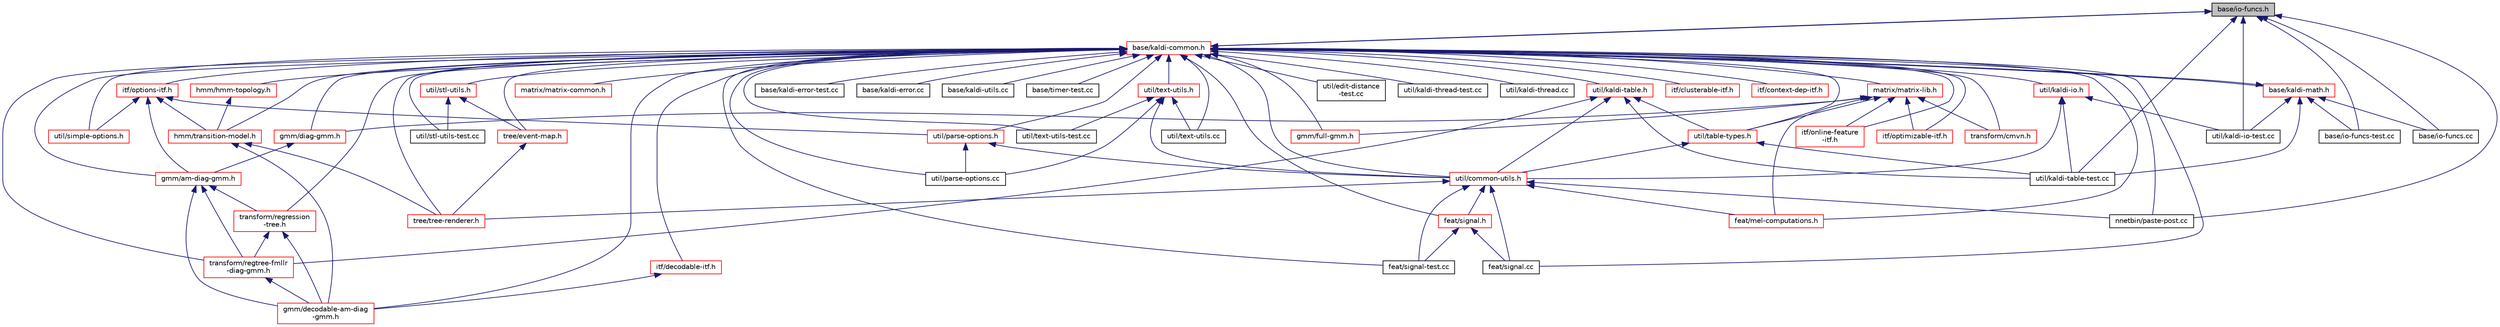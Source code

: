 digraph "base/io-funcs.h"
{
  edge [fontname="Helvetica",fontsize="10",labelfontname="Helvetica",labelfontsize="10"];
  node [fontname="Helvetica",fontsize="10",shape=record];
  Node24 [label="base/io-funcs.h",height=0.2,width=0.4,color="black", fillcolor="grey75", style="filled", fontcolor="black"];
  Node24 -> Node25 [dir="back",color="midnightblue",fontsize="10",style="solid",fontname="Helvetica"];
  Node25 [label="base/kaldi-common.h",height=0.2,width=0.4,color="red", fillcolor="white", style="filled",URL="$kaldi-common_8h.html"];
  Node25 -> Node26 [dir="back",color="midnightblue",fontsize="10",style="solid",fontname="Helvetica"];
  Node26 [label="itf/clusterable-itf.h",height=0.2,width=0.4,color="red", fillcolor="white", style="filled",URL="$clusterable-itf_8h.html"];
  Node25 -> Node24 [dir="back",color="midnightblue",fontsize="10",style="solid",fontname="Helvetica"];
  Node25 -> Node594 [dir="back",color="midnightblue",fontsize="10",style="solid",fontname="Helvetica"];
  Node594 [label="base/kaldi-math.h",height=0.2,width=0.4,color="red", fillcolor="white", style="filled",URL="$kaldi-math_8h.html"];
  Node594 -> Node25 [dir="back",color="midnightblue",fontsize="10",style="solid",fontname="Helvetica"];
  Node594 -> Node595 [dir="back",color="midnightblue",fontsize="10",style="solid",fontname="Helvetica"];
  Node595 [label="base/io-funcs-test.cc",height=0.2,width=0.4,color="black", fillcolor="white", style="filled",URL="$io-funcs-test_8cc.html"];
  Node594 -> Node596 [dir="back",color="midnightblue",fontsize="10",style="solid",fontname="Helvetica"];
  Node596 [label="base/io-funcs.cc",height=0.2,width=0.4,color="black", fillcolor="white", style="filled",URL="$io-funcs_8cc.html"];
  Node594 -> Node599 [dir="back",color="midnightblue",fontsize="10",style="solid",fontname="Helvetica"];
  Node599 [label="util/kaldi-io-test.cc",height=0.2,width=0.4,color="black", fillcolor="white", style="filled",URL="$kaldi-io-test_8cc.html"];
  Node594 -> Node601 [dir="back",color="midnightblue",fontsize="10",style="solid",fontname="Helvetica"];
  Node601 [label="util/kaldi-table-test.cc",height=0.2,width=0.4,color="black", fillcolor="white", style="filled",URL="$kaldi-table-test_8cc.html"];
  Node25 -> Node806 [dir="back",color="midnightblue",fontsize="10",style="solid",fontname="Helvetica"];
  Node806 [label="itf/context-dep-itf.h",height=0.2,width=0.4,color="red", fillcolor="white", style="filled",URL="$context-dep-itf_8h.html"];
  Node25 -> Node807 [dir="back",color="midnightblue",fontsize="10",style="solid",fontname="Helvetica"];
  Node807 [label="itf/decodable-itf.h",height=0.2,width=0.4,color="red", fillcolor="white", style="filled",URL="$decodable-itf_8h.html"];
  Node807 -> Node57 [dir="back",color="midnightblue",fontsize="10",style="solid",fontname="Helvetica"];
  Node57 [label="gmm/decodable-am-diag\l-gmm.h",height=0.2,width=0.4,color="red", fillcolor="white", style="filled",URL="$decodable-am-diag-gmm_8h.html"];
  Node25 -> Node810 [dir="back",color="midnightblue",fontsize="10",style="solid",fontname="Helvetica"];
  Node810 [label="itf/online-feature\l-itf.h",height=0.2,width=0.4,color="red", fillcolor="white", style="filled",URL="$online-feature-itf_8h.html"];
  Node25 -> Node819 [dir="back",color="midnightblue",fontsize="10",style="solid",fontname="Helvetica"];
  Node819 [label="matrix/matrix-lib.h",height=0.2,width=0.4,color="red", fillcolor="white", style="filled",URL="$matrix-lib_8h.html"];
  Node819 -> Node810 [dir="back",color="midnightblue",fontsize="10",style="solid",fontname="Helvetica"];
  Node819 -> Node820 [dir="back",color="midnightblue",fontsize="10",style="solid",fontname="Helvetica"];
  Node820 [label="itf/optimizable-itf.h",height=0.2,width=0.4,color="red", fillcolor="white", style="filled",URL="$optimizable-itf_8h.html"];
  Node819 -> Node824 [dir="back",color="midnightblue",fontsize="10",style="solid",fontname="Helvetica"];
  Node824 [label="util/table-types.h",height=0.2,width=0.4,color="red", fillcolor="white", style="filled",URL="$table-types_8h.html"];
  Node824 -> Node825 [dir="back",color="midnightblue",fontsize="10",style="solid",fontname="Helvetica"];
  Node825 [label="util/common-utils.h",height=0.2,width=0.4,color="red", fillcolor="white", style="filled",URL="$common-utils_8h.html"];
  Node825 -> Node864 [dir="back",color="midnightblue",fontsize="10",style="solid",fontname="Helvetica"];
  Node864 [label="feat/mel-computations.h",height=0.2,width=0.4,color="red", fillcolor="white", style="filled",URL="$mel-computations_8h.html"];
  Node825 -> Node865 [dir="back",color="midnightblue",fontsize="10",style="solid",fontname="Helvetica"];
  Node865 [label="feat/signal-test.cc",height=0.2,width=0.4,color="black", fillcolor="white", style="filled",URL="$signal-test_8cc.html"];
  Node825 -> Node866 [dir="back",color="midnightblue",fontsize="10",style="solid",fontname="Helvetica"];
  Node866 [label="feat/signal.h",height=0.2,width=0.4,color="red", fillcolor="white", style="filled",URL="$signal_8h.html"];
  Node866 -> Node865 [dir="back",color="midnightblue",fontsize="10",style="solid",fontname="Helvetica"];
  Node866 -> Node867 [dir="back",color="midnightblue",fontsize="10",style="solid",fontname="Helvetica"];
  Node867 [label="feat/signal.cc",height=0.2,width=0.4,color="black", fillcolor="white", style="filled",URL="$signal_8cc.html"];
  Node825 -> Node867 [dir="back",color="midnightblue",fontsize="10",style="solid",fontname="Helvetica"];
  Node825 -> Node54 [dir="back",color="midnightblue",fontsize="10",style="solid",fontname="Helvetica"];
  Node54 [label="tree/tree-renderer.h",height=0.2,width=0.4,color="red", fillcolor="white", style="filled",URL="$tree-renderer_8h.html"];
  Node825 -> Node185 [dir="back",color="midnightblue",fontsize="10",style="solid",fontname="Helvetica"];
  Node185 [label="nnetbin/paste-post.cc",height=0.2,width=0.4,color="black", fillcolor="white", style="filled",URL="$paste-post_8cc.html"];
  Node824 -> Node601 [dir="back",color="midnightblue",fontsize="10",style="solid",fontname="Helvetica"];
  Node819 -> Node864 [dir="back",color="midnightblue",fontsize="10",style="solid",fontname="Helvetica"];
  Node819 -> Node1004 [dir="back",color="midnightblue",fontsize="10",style="solid",fontname="Helvetica"];
  Node1004 [label="transform/cmvn.h",height=0.2,width=0.4,color="red", fillcolor="white", style="filled",URL="$cmvn_8h.html"];
  Node819 -> Node506 [dir="back",color="midnightblue",fontsize="10",style="solid",fontname="Helvetica"];
  Node506 [label="gmm/diag-gmm.h",height=0.2,width=0.4,color="red", fillcolor="white", style="filled",URL="$diag-gmm_8h.html"];
  Node506 -> Node517 [dir="back",color="midnightblue",fontsize="10",style="solid",fontname="Helvetica"];
  Node517 [label="gmm/am-diag-gmm.h",height=0.2,width=0.4,color="red", fillcolor="white", style="filled",URL="$am-diag-gmm_8h.html"];
  Node517 -> Node57 [dir="back",color="midnightblue",fontsize="10",style="solid",fontname="Helvetica"];
  Node517 -> Node519 [dir="back",color="midnightblue",fontsize="10",style="solid",fontname="Helvetica"];
  Node519 [label="transform/regression\l-tree.h",height=0.2,width=0.4,color="red", fillcolor="white", style="filled",URL="$regression-tree_8h.html"];
  Node519 -> Node57 [dir="back",color="midnightblue",fontsize="10",style="solid",fontname="Helvetica"];
  Node519 -> Node520 [dir="back",color="midnightblue",fontsize="10",style="solid",fontname="Helvetica"];
  Node520 [label="transform/regtree-fmllr\l-diag-gmm.h",height=0.2,width=0.4,color="red", fillcolor="white", style="filled",URL="$regtree-fmllr-diag-gmm_8h.html"];
  Node520 -> Node57 [dir="back",color="midnightblue",fontsize="10",style="solid",fontname="Helvetica"];
  Node517 -> Node520 [dir="back",color="midnightblue",fontsize="10",style="solid",fontname="Helvetica"];
  Node819 -> Node1007 [dir="back",color="midnightblue",fontsize="10",style="solid",fontname="Helvetica"];
  Node1007 [label="gmm/full-gmm.h",height=0.2,width=0.4,color="red", fillcolor="white", style="filled",URL="$full-gmm_8h.html"];
  Node25 -> Node1015 [dir="back",color="midnightblue",fontsize="10",style="solid",fontname="Helvetica"];
  Node1015 [label="matrix/matrix-common.h",height=0.2,width=0.4,color="red", fillcolor="white", style="filled",URL="$matrix-common_8h.html"];
  Node25 -> Node820 [dir="back",color="midnightblue",fontsize="10",style="solid",fontname="Helvetica"];
  Node25 -> Node1080 [dir="back",color="midnightblue",fontsize="10",style="solid",fontname="Helvetica"];
  Node1080 [label="itf/options-itf.h",height=0.2,width=0.4,color="red", fillcolor="white", style="filled",URL="$options-itf_8h.html"];
  Node1080 -> Node1081 [dir="back",color="midnightblue",fontsize="10",style="solid",fontname="Helvetica"];
  Node1081 [label="util/parse-options.h",height=0.2,width=0.4,color="red", fillcolor="white", style="filled",URL="$parse-options_8h.html"];
  Node1081 -> Node825 [dir="back",color="midnightblue",fontsize="10",style="solid",fontname="Helvetica"];
  Node1081 -> Node1083 [dir="back",color="midnightblue",fontsize="10",style="solid",fontname="Helvetica"];
  Node1083 [label="util/parse-options.cc",height=0.2,width=0.4,color="black", fillcolor="white", style="filled",URL="$parse-options_8cc.html"];
  Node1080 -> Node1093 [dir="back",color="midnightblue",fontsize="10",style="solid",fontname="Helvetica"];
  Node1093 [label="util/simple-options.h",height=0.2,width=0.4,color="red", fillcolor="white", style="filled",URL="$simple-options_8h.html"];
  Node1080 -> Node53 [dir="back",color="midnightblue",fontsize="10",style="solid",fontname="Helvetica"];
  Node53 [label="hmm/transition-model.h",height=0.2,width=0.4,color="red", fillcolor="white", style="filled",URL="$transition-model_8h.html"];
  Node53 -> Node54 [dir="back",color="midnightblue",fontsize="10",style="solid",fontname="Helvetica"];
  Node53 -> Node57 [dir="back",color="midnightblue",fontsize="10",style="solid",fontname="Helvetica"];
  Node1080 -> Node517 [dir="back",color="midnightblue",fontsize="10",style="solid",fontname="Helvetica"];
  Node25 -> Node1102 [dir="back",color="midnightblue",fontsize="10",style="solid",fontname="Helvetica"];
  Node1102 [label="base/kaldi-error-test.cc",height=0.2,width=0.4,color="black", fillcolor="white", style="filled",URL="$kaldi-error-test_8cc.html"];
  Node25 -> Node1103 [dir="back",color="midnightblue",fontsize="10",style="solid",fontname="Helvetica"];
  Node1103 [label="base/kaldi-error.cc",height=0.2,width=0.4,color="black", fillcolor="white", style="filled",URL="$kaldi-error_8cc.html"];
  Node25 -> Node1104 [dir="back",color="midnightblue",fontsize="10",style="solid",fontname="Helvetica"];
  Node1104 [label="base/kaldi-utils.cc",height=0.2,width=0.4,color="black", fillcolor="white", style="filled",URL="$kaldi-utils_8cc.html"];
  Node25 -> Node1105 [dir="back",color="midnightblue",fontsize="10",style="solid",fontname="Helvetica"];
  Node1105 [label="base/timer-test.cc",height=0.2,width=0.4,color="black", fillcolor="white", style="filled",URL="$timer-test_8cc.html"];
  Node25 -> Node1106 [dir="back",color="midnightblue",fontsize="10",style="solid",fontname="Helvetica"];
  Node1106 [label="util/stl-utils.h",height=0.2,width=0.4,color="red", fillcolor="white", style="filled",URL="$stl-utils_8h.html"];
  Node1106 -> Node1120 [dir="back",color="midnightblue",fontsize="10",style="solid",fontname="Helvetica"];
  Node1120 [label="util/stl-utils-test.cc",height=0.2,width=0.4,color="black", fillcolor="white", style="filled",URL="$stl-utils-test_8cc.html"];
  Node1106 -> Node1108 [dir="back",color="midnightblue",fontsize="10",style="solid",fontname="Helvetica"];
  Node1108 [label="tree/event-map.h",height=0.2,width=0.4,color="red", fillcolor="white", style="filled",URL="$event-map_8h.html"];
  Node1108 -> Node54 [dir="back",color="midnightblue",fontsize="10",style="solid",fontname="Helvetica"];
  Node25 -> Node825 [dir="back",color="midnightblue",fontsize="10",style="solid",fontname="Helvetica"];
  Node25 -> Node1081 [dir="back",color="midnightblue",fontsize="10",style="solid",fontname="Helvetica"];
  Node25 -> Node1043 [dir="back",color="midnightblue",fontsize="10",style="solid",fontname="Helvetica"];
  Node1043 [label="util/kaldi-io.h",height=0.2,width=0.4,color="red", fillcolor="white", style="filled",URL="$kaldi-io_8h.html"];
  Node1043 -> Node825 [dir="back",color="midnightblue",fontsize="10",style="solid",fontname="Helvetica"];
  Node1043 -> Node599 [dir="back",color="midnightblue",fontsize="10",style="solid",fontname="Helvetica"];
  Node1043 -> Node601 [dir="back",color="midnightblue",fontsize="10",style="solid",fontname="Helvetica"];
  Node25 -> Node1125 [dir="back",color="midnightblue",fontsize="10",style="solid",fontname="Helvetica"];
  Node1125 [label="util/text-utils.h",height=0.2,width=0.4,color="red", fillcolor="white", style="filled",URL="$text-utils_8h.html"];
  Node1125 -> Node825 [dir="back",color="midnightblue",fontsize="10",style="solid",fontname="Helvetica"];
  Node1125 -> Node1083 [dir="back",color="midnightblue",fontsize="10",style="solid",fontname="Helvetica"];
  Node1125 -> Node1126 [dir="back",color="midnightblue",fontsize="10",style="solid",fontname="Helvetica"];
  Node1126 [label="util/text-utils-test.cc",height=0.2,width=0.4,color="black", fillcolor="white", style="filled",URL="$text-utils-test_8cc.html"];
  Node1125 -> Node1127 [dir="back",color="midnightblue",fontsize="10",style="solid",fontname="Helvetica"];
  Node1127 [label="util/text-utils.cc",height=0.2,width=0.4,color="black", fillcolor="white", style="filled",URL="$text-utils_8cc.html"];
  Node25 -> Node1035 [dir="back",color="midnightblue",fontsize="10",style="solid",fontname="Helvetica"];
  Node1035 [label="util/kaldi-table.h",height=0.2,width=0.4,color="red", fillcolor="white", style="filled",URL="$kaldi-table_8h.html"];
  Node1035 -> Node825 [dir="back",color="midnightblue",fontsize="10",style="solid",fontname="Helvetica"];
  Node1035 -> Node824 [dir="back",color="midnightblue",fontsize="10",style="solid",fontname="Helvetica"];
  Node1035 -> Node601 [dir="back",color="midnightblue",fontsize="10",style="solid",fontname="Helvetica"];
  Node1035 -> Node520 [dir="back",color="midnightblue",fontsize="10",style="solid",fontname="Helvetica"];
  Node25 -> Node824 [dir="back",color="midnightblue",fontsize="10",style="solid",fontname="Helvetica"];
  Node25 -> Node1117 [dir="back",color="midnightblue",fontsize="10",style="solid",fontname="Helvetica"];
  Node1117 [label="util/edit-distance\l-test.cc",height=0.2,width=0.4,color="black", fillcolor="white", style="filled",URL="$edit-distance-test_8cc.html"];
  Node25 -> Node1091 [dir="back",color="midnightblue",fontsize="10",style="solid",fontname="Helvetica"];
  Node1091 [label="util/kaldi-thread-test.cc",height=0.2,width=0.4,color="black", fillcolor="white", style="filled",URL="$kaldi-thread-test_8cc.html"];
  Node25 -> Node1092 [dir="back",color="midnightblue",fontsize="10",style="solid",fontname="Helvetica"];
  Node1092 [label="util/kaldi-thread.cc",height=0.2,width=0.4,color="black", fillcolor="white", style="filled",URL="$kaldi-thread_8cc.html"];
  Node25 -> Node1083 [dir="back",color="midnightblue",fontsize="10",style="solid",fontname="Helvetica"];
  Node25 -> Node1093 [dir="back",color="midnightblue",fontsize="10",style="solid",fontname="Helvetica"];
  Node25 -> Node1120 [dir="back",color="midnightblue",fontsize="10",style="solid",fontname="Helvetica"];
  Node25 -> Node1126 [dir="back",color="midnightblue",fontsize="10",style="solid",fontname="Helvetica"];
  Node25 -> Node1127 [dir="back",color="midnightblue",fontsize="10",style="solid",fontname="Helvetica"];
  Node25 -> Node864 [dir="back",color="midnightblue",fontsize="10",style="solid",fontname="Helvetica"];
  Node25 -> Node1004 [dir="back",color="midnightblue",fontsize="10",style="solid",fontname="Helvetica"];
  Node25 -> Node865 [dir="back",color="midnightblue",fontsize="10",style="solid",fontname="Helvetica"];
  Node25 -> Node866 [dir="back",color="midnightblue",fontsize="10",style="solid",fontname="Helvetica"];
  Node25 -> Node867 [dir="back",color="midnightblue",fontsize="10",style="solid",fontname="Helvetica"];
  Node25 -> Node1108 [dir="back",color="midnightblue",fontsize="10",style="solid",fontname="Helvetica"];
  Node25 -> Node54 [dir="back",color="midnightblue",fontsize="10",style="solid",fontname="Helvetica"];
  Node25 -> Node53 [dir="back",color="midnightblue",fontsize="10",style="solid",fontname="Helvetica"];
  Node25 -> Node496 [dir="back",color="midnightblue",fontsize="10",style="solid",fontname="Helvetica"];
  Node496 [label="hmm/hmm-topology.h",height=0.2,width=0.4,color="red", fillcolor="white", style="filled",URL="$hmm-topology_8h.html"];
  Node496 -> Node53 [dir="back",color="midnightblue",fontsize="10",style="solid",fontname="Helvetica"];
  Node25 -> Node506 [dir="back",color="midnightblue",fontsize="10",style="solid",fontname="Helvetica"];
  Node25 -> Node1007 [dir="back",color="midnightblue",fontsize="10",style="solid",fontname="Helvetica"];
  Node25 -> Node517 [dir="back",color="midnightblue",fontsize="10",style="solid",fontname="Helvetica"];
  Node25 -> Node57 [dir="back",color="midnightblue",fontsize="10",style="solid",fontname="Helvetica"];
  Node25 -> Node519 [dir="back",color="midnightblue",fontsize="10",style="solid",fontname="Helvetica"];
  Node25 -> Node520 [dir="back",color="midnightblue",fontsize="10",style="solid",fontname="Helvetica"];
  Node25 -> Node185 [dir="back",color="midnightblue",fontsize="10",style="solid",fontname="Helvetica"];
  Node24 -> Node595 [dir="back",color="midnightblue",fontsize="10",style="solid",fontname="Helvetica"];
  Node24 -> Node596 [dir="back",color="midnightblue",fontsize="10",style="solid",fontname="Helvetica"];
  Node24 -> Node599 [dir="back",color="midnightblue",fontsize="10",style="solid",fontname="Helvetica"];
  Node24 -> Node601 [dir="back",color="midnightblue",fontsize="10",style="solid",fontname="Helvetica"];
  Node24 -> Node185 [dir="back",color="midnightblue",fontsize="10",style="solid",fontname="Helvetica"];
}
